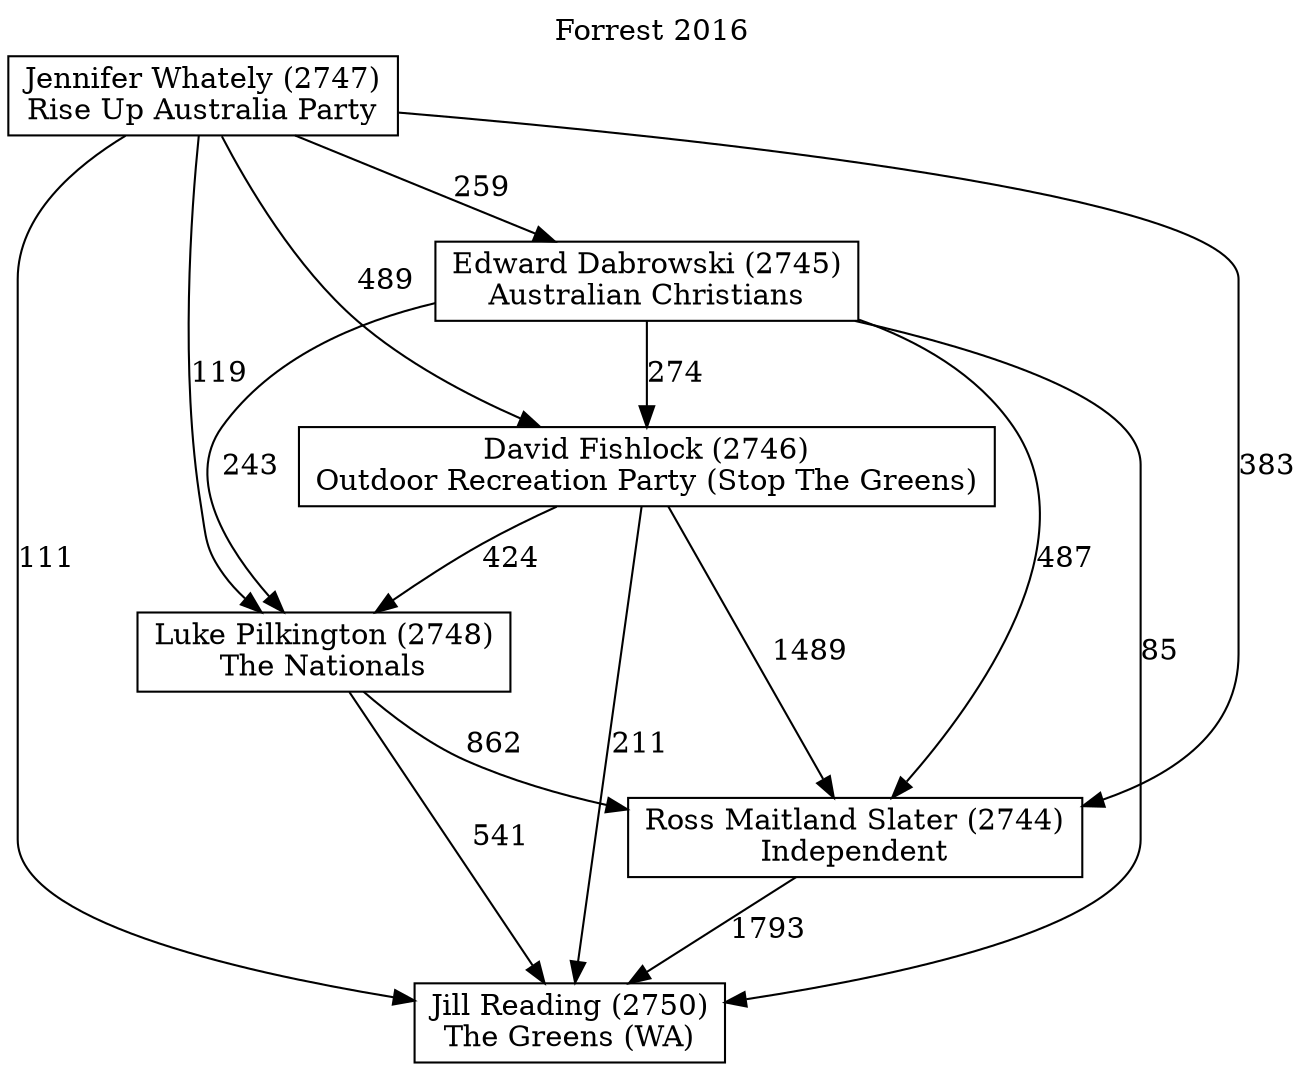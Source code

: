 // House preference flow
digraph "Jill Reading (2750)_Forrest_2016" {
	graph [label="Forrest 2016" labelloc=t mclimit=10]
	node [shape=box]
	"Jill Reading (2750)" [label="Jill Reading (2750)
The Greens (WA)"]
	"David Fishlock (2746)" [label="David Fishlock (2746)
Outdoor Recreation Party (Stop The Greens)"]
	"Jennifer Whately (2747)" [label="Jennifer Whately (2747)
Rise Up Australia Party"]
	"Luke Pilkington (2748)" [label="Luke Pilkington (2748)
The Nationals"]
	"Ross Maitland Slater (2744)" [label="Ross Maitland Slater (2744)
Independent"]
	"Edward Dabrowski (2745)" [label="Edward Dabrowski (2745)
Australian Christians"]
	"Luke Pilkington (2748)" -> "Jill Reading (2750)" [label=541]
	"Jennifer Whately (2747)" -> "Edward Dabrowski (2745)" [label=259]
	"David Fishlock (2746)" -> "Luke Pilkington (2748)" [label=424]
	"Edward Dabrowski (2745)" -> "Ross Maitland Slater (2744)" [label=487]
	"David Fishlock (2746)" -> "Jill Reading (2750)" [label=211]
	"Edward Dabrowski (2745)" -> "Jill Reading (2750)" [label=85]
	"Jennifer Whately (2747)" -> "Ross Maitland Slater (2744)" [label=383]
	"Ross Maitland Slater (2744)" -> "Jill Reading (2750)" [label=1793]
	"Jennifer Whately (2747)" -> "Luke Pilkington (2748)" [label=119]
	"Luke Pilkington (2748)" -> "Ross Maitland Slater (2744)" [label=862]
	"Jennifer Whately (2747)" -> "David Fishlock (2746)" [label=489]
	"David Fishlock (2746)" -> "Ross Maitland Slater (2744)" [label=1489]
	"Edward Dabrowski (2745)" -> "David Fishlock (2746)" [label=274]
	"Jennifer Whately (2747)" -> "Jill Reading (2750)" [label=111]
	"Edward Dabrowski (2745)" -> "Luke Pilkington (2748)" [label=243]
}
